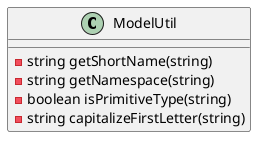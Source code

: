 @startuml
class ModelUtil{
   - string getShortName(string)
   - string getNamespace(string)
   - boolean isPrimitiveType(string)
   - string capitalizeFirstLetter(string)
}
@enduml

